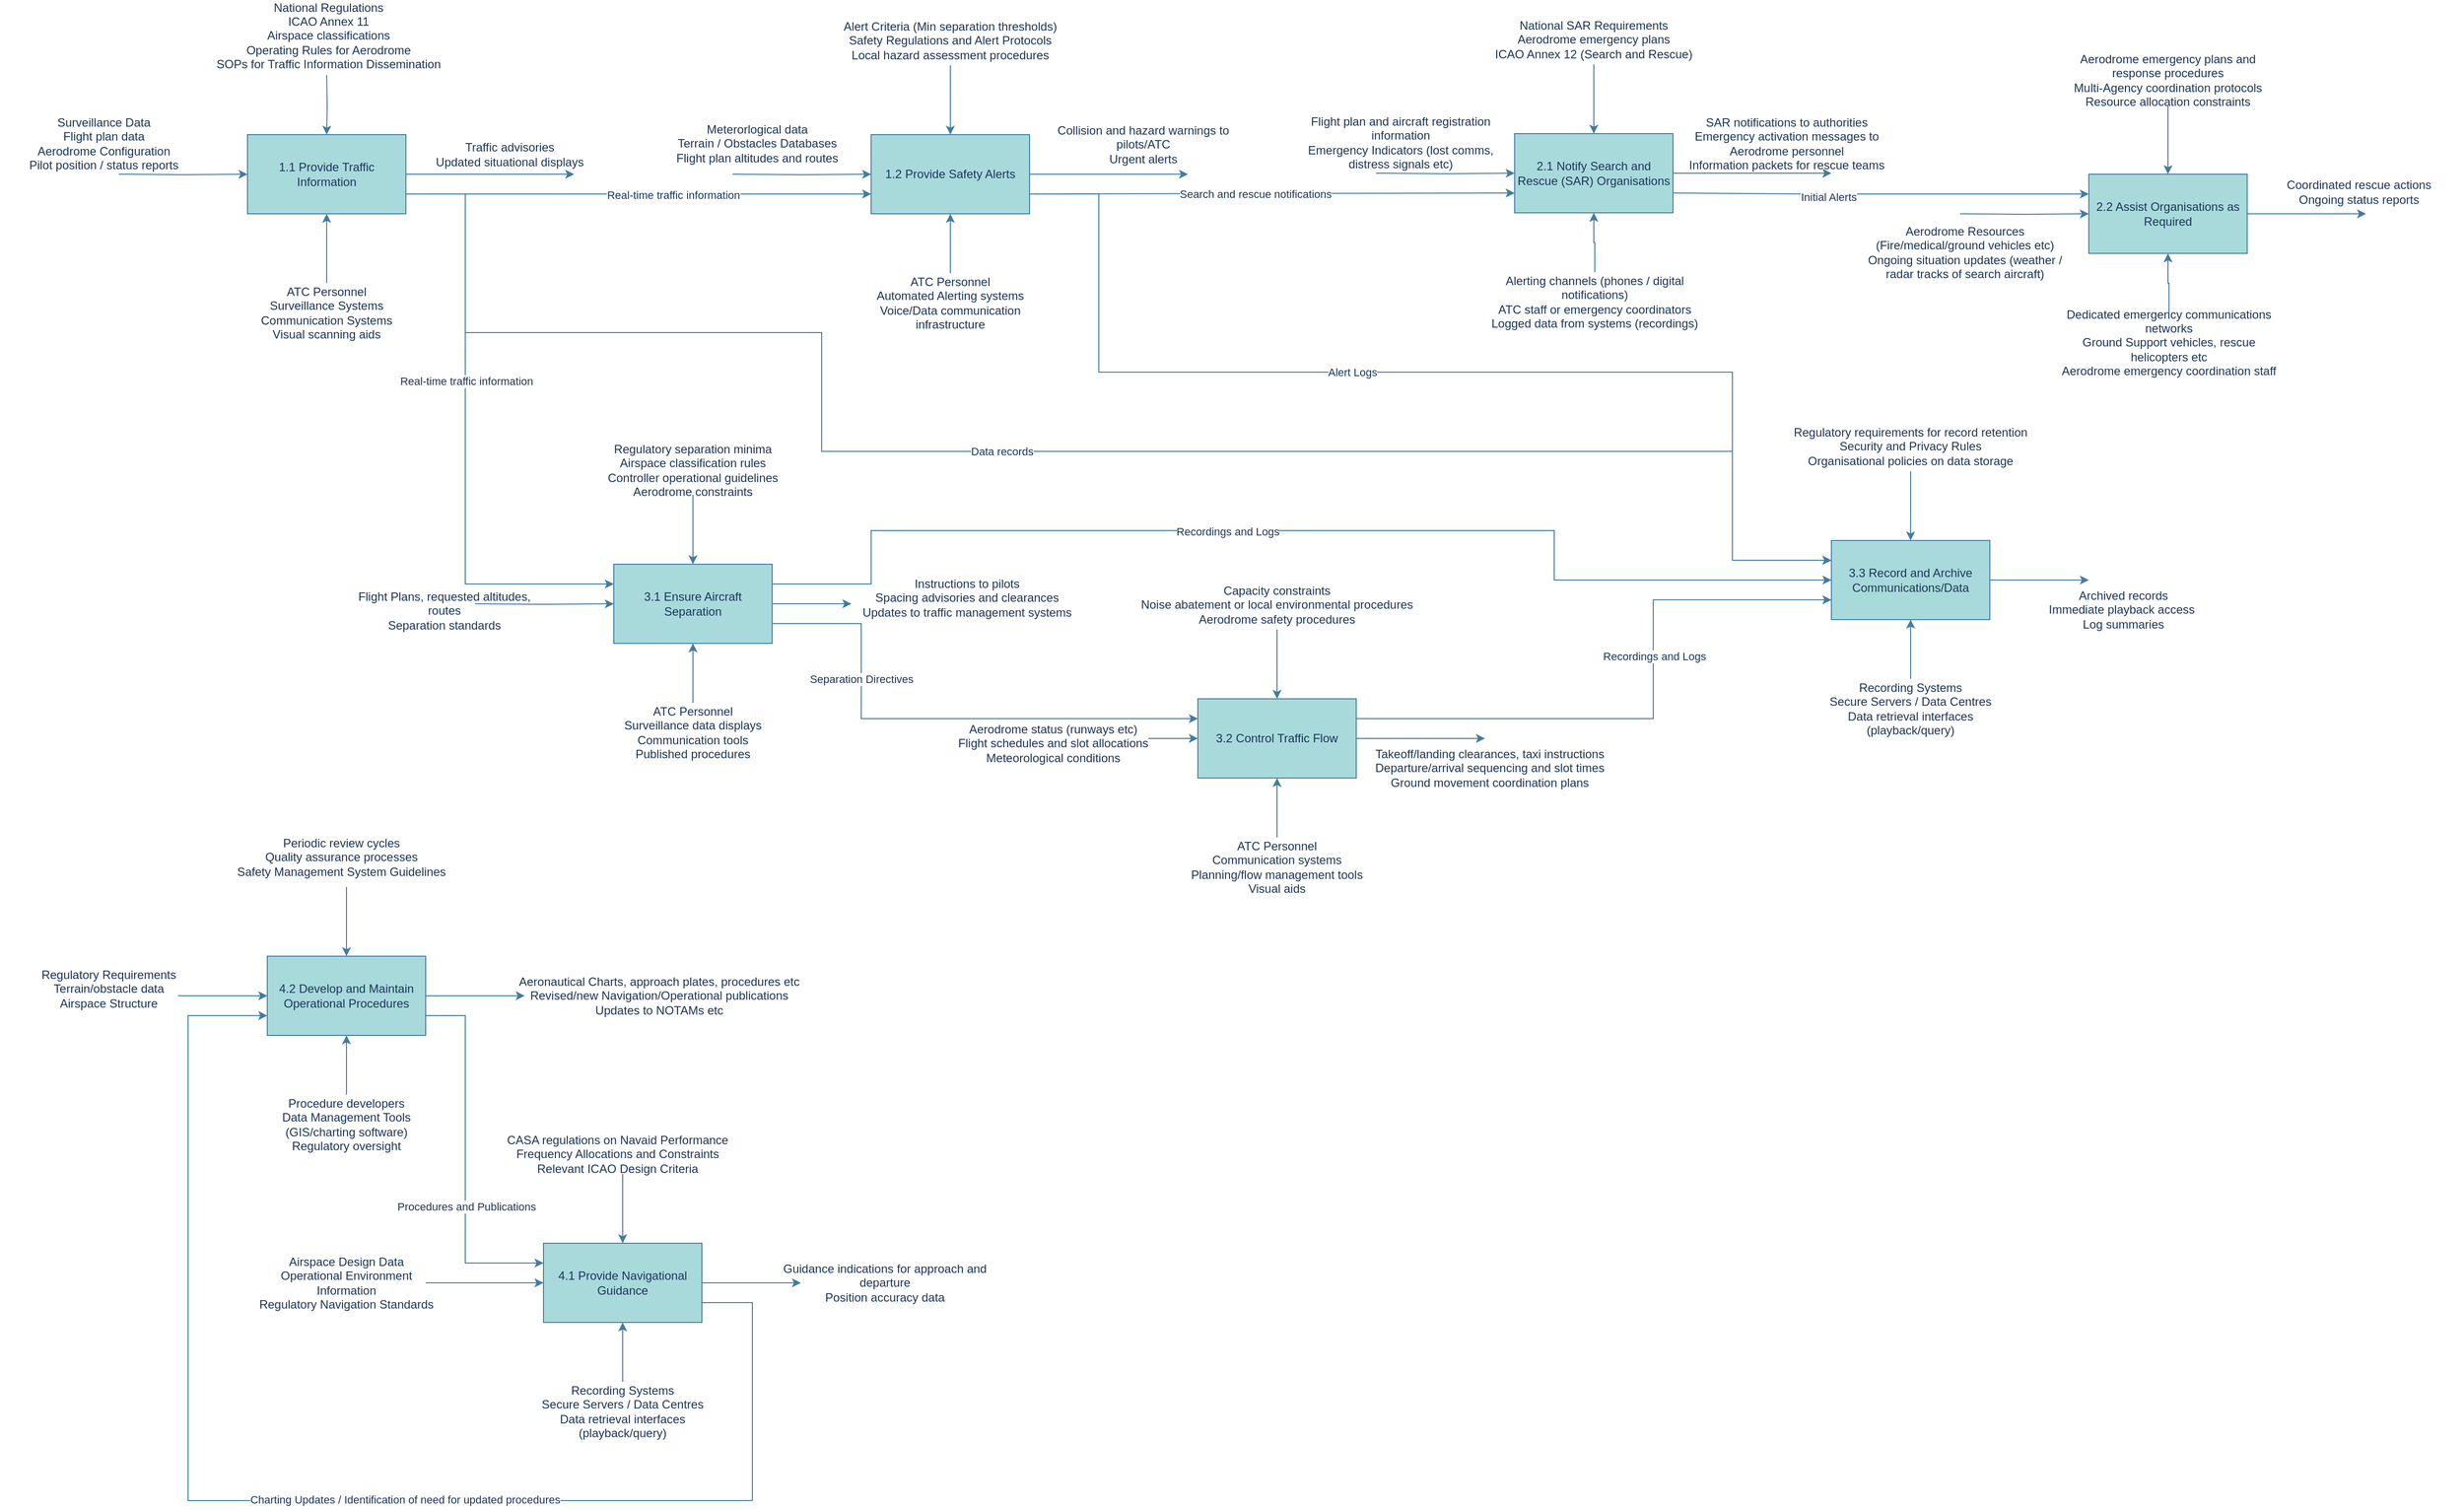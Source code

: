 <mxfile version="26.0.10">
  <diagram name="Page-1" id="mhuVICRI-4RMuyPOTQWO">
    <mxGraphModel dx="1783" dy="976" grid="1" gridSize="10" guides="1" tooltips="1" connect="1" arrows="1" fold="1" page="1" pageScale="1" pageWidth="3300" pageHeight="2339" math="0" shadow="0">
      <root>
        <mxCell id="0" />
        <mxCell id="1" parent="0" />
        <mxCell id="YCx-nxro3G4o6VL55sHo-1" value="" style="group;labelBackgroundColor=none;fontColor=#1D3557;" vertex="1" connectable="0" parent="1">
          <mxGeometry x="40.0" y="220" width="590" height="290" as="geometry" />
        </mxCell>
        <mxCell id="YCx-nxro3G4o6VL55sHo-2" value="" style="group;labelBackgroundColor=none;fontColor=#1D3557;" vertex="1" connectable="0" parent="YCx-nxro3G4o6VL55sHo-1">
          <mxGeometry x="110" width="480" height="290" as="geometry" />
        </mxCell>
        <mxCell id="YCx-nxro3G4o6VL55sHo-3" value="1.1 Provide Traffic Information" style="rounded=0;whiteSpace=wrap;html=1;labelBackgroundColor=none;fillColor=#A8DADC;strokeColor=#457B9D;fontColor=#1D3557;" vertex="1" parent="YCx-nxro3G4o6VL55sHo-2">
          <mxGeometry x="100" y="80" width="160" height="80" as="geometry" />
        </mxCell>
        <mxCell id="YCx-nxro3G4o6VL55sHo-4" value="" style="edgeStyle=orthogonalEdgeStyle;rounded=0;orthogonalLoop=1;jettySize=auto;html=1;strokeColor=#457B9D;fontColor=default;fillColor=#A8DADC;labelBackgroundColor=none;" edge="1" parent="YCx-nxro3G4o6VL55sHo-2" source="YCx-nxro3G4o6VL55sHo-5" target="YCx-nxro3G4o6VL55sHo-3">
          <mxGeometry relative="1" as="geometry" />
        </mxCell>
        <mxCell id="YCx-nxro3G4o6VL55sHo-5" value="ATC Personnel&lt;br&gt;Surveillance Systems&lt;br&gt;Communication Systems&lt;br&gt;Visual scanning aids" style="text;html=1;align=center;verticalAlign=middle;whiteSpace=wrap;rounded=0;labelBackgroundColor=none;fontColor=#1D3557;" vertex="1" parent="YCx-nxro3G4o6VL55sHo-2">
          <mxGeometry x="80" y="230" width="200" height="60" as="geometry" />
        </mxCell>
        <mxCell id="YCx-nxro3G4o6VL55sHo-7" value="" style="edgeStyle=orthogonalEdgeStyle;rounded=0;orthogonalLoop=1;jettySize=auto;html=1;strokeColor=#457B9D;align=center;verticalAlign=middle;fontFamily=Helvetica;fontSize=11;fontColor=default;labelBackgroundColor=none;endArrow=classic;fillColor=#A8DADC;" edge="1" parent="YCx-nxro3G4o6VL55sHo-2" target="YCx-nxro3G4o6VL55sHo-3">
          <mxGeometry relative="1" as="geometry">
            <mxPoint x="180" y="20" as="sourcePoint" />
          </mxGeometry>
        </mxCell>
        <mxCell id="YCx-nxro3G4o6VL55sHo-12" value="" style="edgeLabel;html=1;align=center;verticalAlign=middle;resizable=0;points=[];strokeColor=#457B9D;fontColor=#1D3557;fillColor=#A8DADC;" vertex="1" connectable="0" parent="YCx-nxro3G4o6VL55sHo-7">
          <mxGeometry x="-0.472" y="-2" relative="1" as="geometry">
            <mxPoint as="offset" />
          </mxGeometry>
        </mxCell>
        <mxCell id="YCx-nxro3G4o6VL55sHo-8" value="Traffic advisories&lt;br&gt;Updated situational displays" style="text;html=1;align=center;verticalAlign=middle;whiteSpace=wrap;rounded=0;labelBackgroundColor=none;fontColor=#1D3557;" vertex="1" parent="YCx-nxro3G4o6VL55sHo-2">
          <mxGeometry x="260" y="80" width="210" height="40" as="geometry" />
        </mxCell>
        <mxCell id="YCx-nxro3G4o6VL55sHo-9" value="" style="endArrow=classic;html=1;rounded=0;exitX=1;exitY=0.5;exitDx=0;exitDy=0;strokeColor=#457B9D;align=center;verticalAlign=middle;fontFamily=Helvetica;fontSize=11;fontColor=default;labelBackgroundColor=none;edgeStyle=orthogonalEdgeStyle;fillColor=#A8DADC;" edge="1" parent="YCx-nxro3G4o6VL55sHo-1" source="YCx-nxro3G4o6VL55sHo-3">
          <mxGeometry width="50" height="50" relative="1" as="geometry">
            <mxPoint x="310" y="280" as="sourcePoint" />
            <mxPoint x="540" y="120" as="targetPoint" />
          </mxGeometry>
        </mxCell>
        <mxCell id="YCx-nxro3G4o6VL55sHo-10" value="" style="edgeStyle=orthogonalEdgeStyle;rounded=0;orthogonalLoop=1;jettySize=auto;html=1;strokeColor=#457B9D;fontColor=default;fillColor=#A8DADC;labelBackgroundColor=none;" edge="1" parent="YCx-nxro3G4o6VL55sHo-1" target="YCx-nxro3G4o6VL55sHo-3">
          <mxGeometry relative="1" as="geometry">
            <mxPoint x="80" y="120" as="sourcePoint" />
          </mxGeometry>
        </mxCell>
        <mxCell id="YCx-nxro3G4o6VL55sHo-11" value="Surveillance Data&lt;br&gt;Flight plan data&lt;div&gt;Aerodrome Configuration&lt;br&gt;Pilot position / status reports&lt;/div&gt;" style="text;html=1;align=center;verticalAlign=middle;whiteSpace=wrap;rounded=0;labelBackgroundColor=none;fontColor=#1D3557;" vertex="1" parent="YCx-nxro3G4o6VL55sHo-1">
          <mxGeometry x="-40" y="50" width="210" height="77" as="geometry" />
        </mxCell>
        <mxCell id="YCx-nxro3G4o6VL55sHo-13" value="National Regulations&lt;br&gt;ICAO Annex 11&lt;br&gt;Airspace classifications&lt;br&gt;Operating Rules for Aerodrome&lt;br&gt;SOPs for Traffic Information Dissemination" style="text;html=1;align=center;verticalAlign=middle;whiteSpace=wrap;rounded=0;labelBackgroundColor=none;fontColor=#1D3557;" vertex="1" parent="1">
          <mxGeometry x="217" y="180" width="230" height="40" as="geometry" />
        </mxCell>
        <mxCell id="YCx-nxro3G4o6VL55sHo-14" value="" style="group;labelBackgroundColor=none;fontColor=#1D3557;" vertex="1" connectable="0" parent="1">
          <mxGeometry x="660.0" y="220" width="590" height="290" as="geometry" />
        </mxCell>
        <mxCell id="YCx-nxro3G4o6VL55sHo-15" value="" style="group;labelBackgroundColor=none;fontColor=#1D3557;" vertex="1" connectable="0" parent="YCx-nxro3G4o6VL55sHo-14">
          <mxGeometry x="110" width="480" height="290" as="geometry" />
        </mxCell>
        <mxCell id="YCx-nxro3G4o6VL55sHo-16" value="1.2 Provide Safety Alerts" style="rounded=0;whiteSpace=wrap;html=1;labelBackgroundColor=none;fillColor=#A8DADC;strokeColor=#457B9D;fontColor=#1D3557;" vertex="1" parent="YCx-nxro3G4o6VL55sHo-15">
          <mxGeometry x="110" y="80" width="160" height="80" as="geometry" />
        </mxCell>
        <mxCell id="YCx-nxro3G4o6VL55sHo-17" value="" style="edgeStyle=orthogonalEdgeStyle;rounded=0;orthogonalLoop=1;jettySize=auto;html=1;strokeColor=#457B9D;fontColor=default;fillColor=#A8DADC;labelBackgroundColor=none;" edge="1" parent="YCx-nxro3G4o6VL55sHo-15" source="YCx-nxro3G4o6VL55sHo-18" target="YCx-nxro3G4o6VL55sHo-16">
          <mxGeometry relative="1" as="geometry" />
        </mxCell>
        <mxCell id="YCx-nxro3G4o6VL55sHo-18" value="ATC Personnel&lt;br&gt;Automated Alerting systems&lt;br&gt;Voice/Data communication infrastructure" style="text;html=1;align=center;verticalAlign=middle;whiteSpace=wrap;rounded=0;labelBackgroundColor=none;fontColor=#1D3557;" vertex="1" parent="YCx-nxro3G4o6VL55sHo-15">
          <mxGeometry x="90" y="220" width="200" height="60" as="geometry" />
        </mxCell>
        <mxCell id="YCx-nxro3G4o6VL55sHo-21" value="Collision and hazard warnings to pilots/ATC&lt;br&gt;Urgent alerts" style="text;html=1;align=center;verticalAlign=middle;whiteSpace=wrap;rounded=0;labelBackgroundColor=none;fontColor=#1D3557;" vertex="1" parent="YCx-nxro3G4o6VL55sHo-15">
          <mxGeometry x="280" y="70" width="210" height="40" as="geometry" />
        </mxCell>
        <mxCell id="YCx-nxro3G4o6VL55sHo-24" value="Meterorlogical data&lt;br&gt;Terrain / Obstacles Databases&lt;br&gt;Flight plan altitudes and routes" style="text;html=1;align=center;verticalAlign=middle;whiteSpace=wrap;rounded=0;labelBackgroundColor=none;fontColor=#1D3557;" vertex="1" parent="YCx-nxro3G4o6VL55sHo-15">
          <mxGeometry x="-110" y="50" width="210" height="77" as="geometry" />
        </mxCell>
        <mxCell id="YCx-nxro3G4o6VL55sHo-22" value="" style="endArrow=classic;html=1;rounded=0;exitX=1;exitY=0.5;exitDx=0;exitDy=0;strokeColor=#457B9D;align=center;verticalAlign=middle;fontFamily=Helvetica;fontSize=11;fontColor=default;labelBackgroundColor=none;edgeStyle=orthogonalEdgeStyle;fillColor=#A8DADC;" edge="1" parent="YCx-nxro3G4o6VL55sHo-14" source="YCx-nxro3G4o6VL55sHo-16">
          <mxGeometry width="50" height="50" relative="1" as="geometry">
            <mxPoint x="310" y="280" as="sourcePoint" />
            <mxPoint x="540" y="120" as="targetPoint" />
          </mxGeometry>
        </mxCell>
        <mxCell id="YCx-nxro3G4o6VL55sHo-23" value="" style="edgeStyle=orthogonalEdgeStyle;rounded=0;orthogonalLoop=1;jettySize=auto;html=1;strokeColor=#457B9D;fontColor=default;fillColor=#A8DADC;labelBackgroundColor=none;" edge="1" parent="YCx-nxro3G4o6VL55sHo-14" target="YCx-nxro3G4o6VL55sHo-16">
          <mxGeometry relative="1" as="geometry">
            <mxPoint x="80" y="120" as="sourcePoint" />
          </mxGeometry>
        </mxCell>
        <mxCell id="YCx-nxro3G4o6VL55sHo-25" value="" style="endArrow=classic;html=1;rounded=0;strokeColor=#457B9D;fontColor=#1D3557;fillColor=#A8DADC;entryX=0;entryY=0.75;entryDx=0;entryDy=0;exitX=1;exitY=0.75;exitDx=0;exitDy=0;" edge="1" parent="1" source="YCx-nxro3G4o6VL55sHo-3" target="YCx-nxro3G4o6VL55sHo-16">
          <mxGeometry width="50" height="50" relative="1" as="geometry">
            <mxPoint x="530" y="450" as="sourcePoint" />
            <mxPoint x="580" y="400" as="targetPoint" />
          </mxGeometry>
        </mxCell>
        <mxCell id="YCx-nxro3G4o6VL55sHo-26" value="Real-time traffic information" style="edgeLabel;html=1;align=center;verticalAlign=middle;resizable=0;points=[];strokeColor=#457B9D;fontColor=#1D3557;fillColor=#A8DADC;" vertex="1" connectable="0" parent="YCx-nxro3G4o6VL55sHo-25">
          <mxGeometry x="0.149" y="-1" relative="1" as="geometry">
            <mxPoint as="offset" />
          </mxGeometry>
        </mxCell>
        <mxCell id="YCx-nxro3G4o6VL55sHo-28" value="Alert Criteria (Min separation thresholds)&lt;br&gt;Safety Regulations and Alert Protocols&lt;br&gt;Local hazard assessment procedures" style="text;html=1;align=center;verticalAlign=middle;whiteSpace=wrap;rounded=0;labelBackgroundColor=none;fontColor=#1D3557;" vertex="1" parent="1">
          <mxGeometry x="845" y="180" width="230" height="50" as="geometry" />
        </mxCell>
        <mxCell id="YCx-nxro3G4o6VL55sHo-19" value="" style="edgeStyle=orthogonalEdgeStyle;rounded=0;orthogonalLoop=1;jettySize=auto;html=1;strokeColor=#457B9D;align=center;verticalAlign=middle;fontFamily=Helvetica;fontSize=11;fontColor=default;labelBackgroundColor=none;endArrow=classic;fillColor=#A8DADC;" edge="1" parent="1" target="YCx-nxro3G4o6VL55sHo-16" source="YCx-nxro3G4o6VL55sHo-28">
          <mxGeometry relative="1" as="geometry">
            <mxPoint x="950.0" y="240" as="sourcePoint" />
          </mxGeometry>
        </mxCell>
        <mxCell id="YCx-nxro3G4o6VL55sHo-20" value="" style="edgeLabel;html=1;align=center;verticalAlign=middle;resizable=0;points=[];strokeColor=#457B9D;fontColor=#1D3557;fillColor=#A8DADC;" vertex="1" connectable="0" parent="YCx-nxro3G4o6VL55sHo-19">
          <mxGeometry x="-0.472" y="-2" relative="1" as="geometry">
            <mxPoint as="offset" />
          </mxGeometry>
        </mxCell>
        <mxCell id="YCx-nxro3G4o6VL55sHo-30" value="" style="group;labelBackgroundColor=none;fontColor=#1D3557;" vertex="1" connectable="0" parent="1">
          <mxGeometry x="1310.0" y="219" width="590" height="290" as="geometry" />
        </mxCell>
        <mxCell id="YCx-nxro3G4o6VL55sHo-31" value="" style="group;labelBackgroundColor=none;fontColor=#1D3557;" vertex="1" connectable="0" parent="YCx-nxro3G4o6VL55sHo-30">
          <mxGeometry x="110" width="480" height="290" as="geometry" />
        </mxCell>
        <mxCell id="YCx-nxro3G4o6VL55sHo-32" value="2.1 Notify Search and Rescue (SAR) Organisations" style="rounded=0;whiteSpace=wrap;html=1;labelBackgroundColor=none;fillColor=#A8DADC;strokeColor=#457B9D;fontColor=#1D3557;" vertex="1" parent="YCx-nxro3G4o6VL55sHo-31">
          <mxGeometry x="110" y="80" width="160" height="80" as="geometry" />
        </mxCell>
        <mxCell id="YCx-nxro3G4o6VL55sHo-33" value="" style="edgeStyle=orthogonalEdgeStyle;rounded=0;orthogonalLoop=1;jettySize=auto;html=1;strokeColor=#457B9D;fontColor=default;fillColor=#A8DADC;labelBackgroundColor=none;" edge="1" parent="YCx-nxro3G4o6VL55sHo-31" source="YCx-nxro3G4o6VL55sHo-34" target="YCx-nxro3G4o6VL55sHo-32">
          <mxGeometry relative="1" as="geometry" />
        </mxCell>
        <mxCell id="YCx-nxro3G4o6VL55sHo-34" value="Alerting channels (phones / digital notifications)&lt;br&gt;ATC staff or emergency coordinators&lt;br&gt;Logged data from systems (recordings)" style="text;html=1;align=center;verticalAlign=middle;whiteSpace=wrap;rounded=0;labelBackgroundColor=none;fontColor=#1D3557;" vertex="1" parent="YCx-nxro3G4o6VL55sHo-31">
          <mxGeometry x="81" y="220" width="220" height="60" as="geometry" />
        </mxCell>
        <mxCell id="YCx-nxro3G4o6VL55sHo-35" value="SAR notifications to authorities&lt;br&gt;Emergency activation messages to Aerodrome personnel&lt;br&gt;Information packets for rescue teams" style="text;html=1;align=center;verticalAlign=middle;whiteSpace=wrap;rounded=0;labelBackgroundColor=none;fontColor=#1D3557;" vertex="1" parent="YCx-nxro3G4o6VL55sHo-31">
          <mxGeometry x="280" y="70" width="210" height="40" as="geometry" />
        </mxCell>
        <mxCell id="YCx-nxro3G4o6VL55sHo-36" value="Flight plan and aircraft registration information&lt;br&gt;Emergency Indicators (lost comms, distress signals etc)" style="text;html=1;align=center;verticalAlign=middle;whiteSpace=wrap;rounded=0;labelBackgroundColor=none;fontColor=#1D3557;" vertex="1" parent="YCx-nxro3G4o6VL55sHo-31">
          <mxGeometry x="-110" y="50" width="210" height="77" as="geometry" />
        </mxCell>
        <mxCell id="YCx-nxro3G4o6VL55sHo-39" value="National SAR Requirements&lt;br&gt;Aerodrome emergency plans&lt;br&gt;ICAO Annex 12 (Search and Rescue)" style="text;html=1;align=center;verticalAlign=middle;whiteSpace=wrap;rounded=0;labelBackgroundColor=none;fontColor=#1D3557;" vertex="1" parent="YCx-nxro3G4o6VL55sHo-31">
          <mxGeometry x="75.0" y="-40" width="230" height="50" as="geometry" />
        </mxCell>
        <mxCell id="YCx-nxro3G4o6VL55sHo-40" value="" style="edgeStyle=orthogonalEdgeStyle;rounded=0;orthogonalLoop=1;jettySize=auto;html=1;strokeColor=#457B9D;align=center;verticalAlign=middle;fontFamily=Helvetica;fontSize=11;fontColor=default;labelBackgroundColor=none;endArrow=classic;fillColor=#A8DADC;" edge="1" parent="YCx-nxro3G4o6VL55sHo-31" source="YCx-nxro3G4o6VL55sHo-39">
          <mxGeometry relative="1" as="geometry">
            <mxPoint x="180" y="20" as="sourcePoint" />
            <mxPoint x="190.0" y="80" as="targetPoint" />
          </mxGeometry>
        </mxCell>
        <mxCell id="YCx-nxro3G4o6VL55sHo-41" value="" style="edgeLabel;html=1;align=center;verticalAlign=middle;resizable=0;points=[];strokeColor=#457B9D;fontColor=#1D3557;fillColor=#A8DADC;" vertex="1" connectable="0" parent="YCx-nxro3G4o6VL55sHo-40">
          <mxGeometry x="-0.472" y="-2" relative="1" as="geometry">
            <mxPoint as="offset" />
          </mxGeometry>
        </mxCell>
        <mxCell id="YCx-nxro3G4o6VL55sHo-37" value="" style="endArrow=classic;html=1;rounded=0;exitX=1;exitY=0.5;exitDx=0;exitDy=0;strokeColor=#457B9D;align=center;verticalAlign=middle;fontFamily=Helvetica;fontSize=11;fontColor=default;labelBackgroundColor=none;edgeStyle=orthogonalEdgeStyle;fillColor=#A8DADC;" edge="1" parent="YCx-nxro3G4o6VL55sHo-30" source="YCx-nxro3G4o6VL55sHo-32">
          <mxGeometry width="50" height="50" relative="1" as="geometry">
            <mxPoint x="310" y="280" as="sourcePoint" />
            <mxPoint x="540" y="120" as="targetPoint" />
          </mxGeometry>
        </mxCell>
        <mxCell id="YCx-nxro3G4o6VL55sHo-38" value="" style="edgeStyle=orthogonalEdgeStyle;rounded=0;orthogonalLoop=1;jettySize=auto;html=1;strokeColor=#457B9D;fontColor=default;fillColor=#A8DADC;labelBackgroundColor=none;" edge="1" parent="YCx-nxro3G4o6VL55sHo-30" target="YCx-nxro3G4o6VL55sHo-32">
          <mxGeometry relative="1" as="geometry">
            <mxPoint x="80" y="120" as="sourcePoint" />
          </mxGeometry>
        </mxCell>
        <mxCell id="YCx-nxro3G4o6VL55sHo-42" value="" style="endArrow=classic;html=1;rounded=0;strokeColor=#457B9D;fontColor=#1D3557;fillColor=#A8DADC;entryX=0;entryY=0.75;entryDx=0;entryDy=0;exitX=1;exitY=0.75;exitDx=0;exitDy=0;" edge="1" parent="1" source="YCx-nxro3G4o6VL55sHo-16" target="YCx-nxro3G4o6VL55sHo-32">
          <mxGeometry width="50" height="50" relative="1" as="geometry">
            <mxPoint x="1240" y="540" as="sourcePoint" />
            <mxPoint x="1290" y="490" as="targetPoint" />
          </mxGeometry>
        </mxCell>
        <mxCell id="YCx-nxro3G4o6VL55sHo-43" value="Search and rescue notifications" style="edgeLabel;html=1;align=center;verticalAlign=middle;resizable=0;points=[];strokeColor=#457B9D;fontColor=#1D3557;fillColor=#A8DADC;" vertex="1" connectable="0" parent="YCx-nxro3G4o6VL55sHo-42">
          <mxGeometry x="-0.072" relative="1" as="geometry">
            <mxPoint as="offset" />
          </mxGeometry>
        </mxCell>
        <mxCell id="YCx-nxro3G4o6VL55sHo-44" value="" style="group;labelBackgroundColor=none;fontColor=#1D3557;" vertex="1" connectable="0" parent="1">
          <mxGeometry x="1820.0" y="410" width="590" height="290" as="geometry" />
        </mxCell>
        <mxCell id="YCx-nxro3G4o6VL55sHo-54" value="" style="endArrow=classic;html=1;rounded=0;exitX=1;exitY=0.5;exitDx=0;exitDy=0;strokeColor=#457B9D;align=center;verticalAlign=middle;fontFamily=Helvetica;fontSize=11;fontColor=default;labelBackgroundColor=none;edgeStyle=orthogonalEdgeStyle;fillColor=#A8DADC;" edge="1" parent="YCx-nxro3G4o6VL55sHo-44" source="YCx-nxro3G4o6VL55sHo-46">
          <mxGeometry width="50" height="50" relative="1" as="geometry">
            <mxPoint x="370" y="110" as="sourcePoint" />
            <mxPoint x="570.0" y="-30" as="targetPoint" />
          </mxGeometry>
        </mxCell>
        <mxCell id="YCx-nxro3G4o6VL55sHo-55" value="" style="edgeStyle=orthogonalEdgeStyle;rounded=0;orthogonalLoop=1;jettySize=auto;html=1;strokeColor=#457B9D;fontColor=default;fillColor=#A8DADC;labelBackgroundColor=none;" edge="1" parent="YCx-nxro3G4o6VL55sHo-44" target="YCx-nxro3G4o6VL55sHo-46">
          <mxGeometry relative="1" as="geometry">
            <mxPoint x="160.0" y="-30" as="sourcePoint" />
          </mxGeometry>
        </mxCell>
        <mxCell id="YCx-nxro3G4o6VL55sHo-50" value="Aerodrome Resources (Fire/medical/ground vehicles etc)&lt;br&gt;Ongoing situation updates (weather / radar tracks of search aircraft)" style="text;html=1;align=center;verticalAlign=middle;whiteSpace=wrap;rounded=0;labelBackgroundColor=none;fontColor=#1D3557;" vertex="1" parent="YCx-nxro3G4o6VL55sHo-44">
          <mxGeometry x="60" y="-30" width="210" height="77" as="geometry" />
        </mxCell>
        <mxCell id="YCx-nxro3G4o6VL55sHo-56" value="" style="endArrow=classic;html=1;rounded=0;strokeColor=#457B9D;fontColor=#1D3557;fillColor=#A8DADC;entryX=0;entryY=0.25;entryDx=0;entryDy=0;exitX=1;exitY=0.75;exitDx=0;exitDy=0;" edge="1" parent="1" source="YCx-nxro3G4o6VL55sHo-32" target="YCx-nxro3G4o6VL55sHo-46">
          <mxGeometry width="50" height="50" relative="1" as="geometry">
            <mxPoint x="1660" y="650" as="sourcePoint" />
            <mxPoint x="1710" y="600" as="targetPoint" />
            <Array as="points">
              <mxPoint x="1830" y="360" />
              <mxPoint x="1930" y="360" />
            </Array>
          </mxGeometry>
        </mxCell>
        <mxCell id="YCx-nxro3G4o6VL55sHo-57" value="Initial Alerts" style="edgeLabel;html=1;align=center;verticalAlign=middle;resizable=0;points=[];strokeColor=#457B9D;fontColor=#1D3557;fillColor=#A8DADC;" vertex="1" connectable="0" parent="YCx-nxro3G4o6VL55sHo-56">
          <mxGeometry x="-0.253" y="-3" relative="1" as="geometry">
            <mxPoint as="offset" />
          </mxGeometry>
        </mxCell>
        <mxCell id="YCx-nxro3G4o6VL55sHo-58" value="" style="group;labelBackgroundColor=none;fontColor=#1D3557;" vertex="1" connectable="0" parent="1">
          <mxGeometry x="400.0" y="654" width="690" height="290" as="geometry" />
        </mxCell>
        <mxCell id="YCx-nxro3G4o6VL55sHo-59" value="" style="group;labelBackgroundColor=none;fontColor=#1D3557;" vertex="1" connectable="0" parent="YCx-nxro3G4o6VL55sHo-58">
          <mxGeometry x="110" width="580" height="290" as="geometry" />
        </mxCell>
        <mxCell id="YCx-nxro3G4o6VL55sHo-60" value="3.1 Ensure Aircraft Separation" style="rounded=0;whiteSpace=wrap;html=1;labelBackgroundColor=none;fillColor=#A8DADC;strokeColor=#457B9D;fontColor=#1D3557;" vertex="1" parent="YCx-nxro3G4o6VL55sHo-59">
          <mxGeometry x="110" y="80" width="160" height="80" as="geometry" />
        </mxCell>
        <mxCell id="YCx-nxro3G4o6VL55sHo-61" value="" style="edgeStyle=orthogonalEdgeStyle;rounded=0;orthogonalLoop=1;jettySize=auto;html=1;strokeColor=#457B9D;fontColor=default;fillColor=#A8DADC;labelBackgroundColor=none;" edge="1" parent="YCx-nxro3G4o6VL55sHo-59" source="YCx-nxro3G4o6VL55sHo-62" target="YCx-nxro3G4o6VL55sHo-60">
          <mxGeometry relative="1" as="geometry" />
        </mxCell>
        <mxCell id="YCx-nxro3G4o6VL55sHo-62" value="ATC Personnel&lt;br&gt;Surveillance data displays&lt;br&gt;Communication tools&lt;br&gt;Published procedures" style="text;html=1;align=center;verticalAlign=middle;whiteSpace=wrap;rounded=0;labelBackgroundColor=none;fontColor=#1D3557;" vertex="1" parent="YCx-nxro3G4o6VL55sHo-59">
          <mxGeometry x="90" y="220" width="200" height="60" as="geometry" />
        </mxCell>
        <mxCell id="YCx-nxro3G4o6VL55sHo-69" value="Regulatory separation minima&lt;br&gt;Airspace classification rules&lt;br&gt;Controller operational guidelines&lt;br&gt;Aerodrome constraints" style="text;html=1;align=center;verticalAlign=middle;whiteSpace=wrap;rounded=0;labelBackgroundColor=none;fontColor=#1D3557;" vertex="1" parent="YCx-nxro3G4o6VL55sHo-59">
          <mxGeometry x="75.0" y="-40" width="230" height="50" as="geometry" />
        </mxCell>
        <mxCell id="YCx-nxro3G4o6VL55sHo-70" value="" style="edgeStyle=orthogonalEdgeStyle;rounded=0;orthogonalLoop=1;jettySize=auto;html=1;strokeColor=#457B9D;align=center;verticalAlign=middle;fontFamily=Helvetica;fontSize=11;fontColor=default;labelBackgroundColor=none;endArrow=classic;fillColor=#A8DADC;" edge="1" parent="YCx-nxro3G4o6VL55sHo-59" source="YCx-nxro3G4o6VL55sHo-69">
          <mxGeometry relative="1" as="geometry">
            <mxPoint x="180" y="20" as="sourcePoint" />
            <mxPoint x="190.0" y="80" as="targetPoint" />
          </mxGeometry>
        </mxCell>
        <mxCell id="YCx-nxro3G4o6VL55sHo-71" value="" style="edgeLabel;html=1;align=center;verticalAlign=middle;resizable=0;points=[];strokeColor=#457B9D;fontColor=#1D3557;fillColor=#A8DADC;" vertex="1" connectable="0" parent="YCx-nxro3G4o6VL55sHo-70">
          <mxGeometry x="-0.472" y="-2" relative="1" as="geometry">
            <mxPoint as="offset" />
          </mxGeometry>
        </mxCell>
        <mxCell id="YCx-nxro3G4o6VL55sHo-63" value="Instructions to pilots&lt;br&gt;Spacing advisories and clearances&lt;br&gt;Updates to traffic management systems" style="text;html=1;align=center;verticalAlign=middle;whiteSpace=wrap;rounded=0;labelBackgroundColor=none;fontColor=#1D3557;" vertex="1" parent="YCx-nxro3G4o6VL55sHo-59">
          <mxGeometry x="357" y="94" width="220" height="40" as="geometry" />
        </mxCell>
        <mxCell id="YCx-nxro3G4o6VL55sHo-65" value="" style="endArrow=classic;html=1;rounded=0;exitX=1;exitY=0.5;exitDx=0;exitDy=0;strokeColor=#457B9D;align=center;verticalAlign=middle;fontFamily=Helvetica;fontSize=11;fontColor=default;labelBackgroundColor=none;edgeStyle=orthogonalEdgeStyle;fillColor=#A8DADC;" edge="1" parent="YCx-nxro3G4o6VL55sHo-58" source="YCx-nxro3G4o6VL55sHo-60">
          <mxGeometry width="50" height="50" relative="1" as="geometry">
            <mxPoint x="310" y="280" as="sourcePoint" />
            <mxPoint x="460.0" y="120" as="targetPoint" />
          </mxGeometry>
        </mxCell>
        <mxCell id="YCx-nxro3G4o6VL55sHo-66" value="" style="edgeStyle=orthogonalEdgeStyle;rounded=0;orthogonalLoop=1;jettySize=auto;html=1;strokeColor=#457B9D;fontColor=default;fillColor=#A8DADC;labelBackgroundColor=none;" edge="1" parent="YCx-nxro3G4o6VL55sHo-58" target="YCx-nxro3G4o6VL55sHo-60">
          <mxGeometry relative="1" as="geometry">
            <mxPoint x="80" y="120" as="sourcePoint" />
          </mxGeometry>
        </mxCell>
        <mxCell id="YCx-nxro3G4o6VL55sHo-64" value="Flight Plans, requested altitudes, routes&lt;br&gt;Separation standards" style="text;html=1;align=center;verticalAlign=middle;whiteSpace=wrap;rounded=0;labelBackgroundColor=none;fontColor=#1D3557;" vertex="1" parent="YCx-nxro3G4o6VL55sHo-58">
          <mxGeometry x="-56" y="88.5" width="210" height="77" as="geometry" />
        </mxCell>
        <mxCell id="YCx-nxro3G4o6VL55sHo-72" value="" style="endArrow=classic;html=1;rounded=0;strokeColor=#457B9D;fontColor=#1D3557;fillColor=#A8DADC;exitX=1;exitY=0.75;exitDx=0;exitDy=0;entryX=0;entryY=0.25;entryDx=0;entryDy=0;" edge="1" parent="1" source="YCx-nxro3G4o6VL55sHo-3" target="YCx-nxro3G4o6VL55sHo-60">
          <mxGeometry width="50" height="50" relative="1" as="geometry">
            <mxPoint x="1130" y="650" as="sourcePoint" />
            <mxPoint x="1180" y="600" as="targetPoint" />
            <Array as="points">
              <mxPoint x="470" y="360" />
              <mxPoint x="470" y="754" />
            </Array>
          </mxGeometry>
        </mxCell>
        <mxCell id="YCx-nxro3G4o6VL55sHo-73" value="Real-time traffic information" style="edgeLabel;html=1;align=center;verticalAlign=middle;resizable=0;points=[];strokeColor=#457B9D;fontColor=#1D3557;fillColor=#A8DADC;" vertex="1" connectable="0" parent="YCx-nxro3G4o6VL55sHo-72">
          <mxGeometry x="-0.177" y="1" relative="1" as="geometry">
            <mxPoint as="offset" />
          </mxGeometry>
        </mxCell>
        <mxCell id="YCx-nxro3G4o6VL55sHo-74" value="" style="group;labelBackgroundColor=none;fontColor=#1D3557;" vertex="1" connectable="0" parent="1">
          <mxGeometry x="1100.0" y="790" width="530" height="290" as="geometry" />
        </mxCell>
        <mxCell id="YCx-nxro3G4o6VL55sHo-75" value="3.2 Control Traffic Flow" style="rounded=0;whiteSpace=wrap;html=1;labelBackgroundColor=none;fillColor=#A8DADC;strokeColor=#457B9D;fontColor=#1D3557;" vertex="1" parent="YCx-nxro3G4o6VL55sHo-74">
          <mxGeometry x="110" y="80" width="160" height="80" as="geometry" />
        </mxCell>
        <mxCell id="YCx-nxro3G4o6VL55sHo-76" value="" style="edgeStyle=orthogonalEdgeStyle;rounded=0;orthogonalLoop=1;jettySize=auto;html=1;strokeColor=#457B9D;fontColor=default;fillColor=#A8DADC;labelBackgroundColor=none;" edge="1" parent="YCx-nxro3G4o6VL55sHo-74" source="YCx-nxro3G4o6VL55sHo-77" target="YCx-nxro3G4o6VL55sHo-75">
          <mxGeometry relative="1" as="geometry" />
        </mxCell>
        <mxCell id="YCx-nxro3G4o6VL55sHo-77" value="ATC Personnel&lt;br&gt;Communication systems&lt;br&gt;Planning/flow management tools&lt;br&gt;Visual aids" style="text;html=1;align=center;verticalAlign=middle;whiteSpace=wrap;rounded=0;labelBackgroundColor=none;fontColor=#1D3557;" vertex="1" parent="YCx-nxro3G4o6VL55sHo-74">
          <mxGeometry x="90" y="220" width="200" height="60" as="geometry" />
        </mxCell>
        <mxCell id="YCx-nxro3G4o6VL55sHo-78" value="Takeoff/landing clearances, taxi instructions&lt;br&gt;Departure/arrival sequencing and slot times&lt;br&gt;Ground movement coordination plans" style="text;html=1;align=center;verticalAlign=middle;whiteSpace=wrap;rounded=0;labelBackgroundColor=none;fontColor=#1D3557;" vertex="1" parent="YCx-nxro3G4o6VL55sHo-74">
          <mxGeometry x="280" y="130" width="250" height="40" as="geometry" />
        </mxCell>
        <mxCell id="YCx-nxro3G4o6VL55sHo-79" value="Capacity constraints&lt;br&gt;Noise abatement or local environmental procedures&lt;br&gt;Aerodrome safety procedures" style="text;html=1;align=center;verticalAlign=middle;whiteSpace=wrap;rounded=0;labelBackgroundColor=none;fontColor=#1D3557;" vertex="1" parent="YCx-nxro3G4o6VL55sHo-74">
          <mxGeometry x="30" y="-40" width="320" height="50" as="geometry" />
        </mxCell>
        <mxCell id="YCx-nxro3G4o6VL55sHo-80" value="" style="edgeStyle=orthogonalEdgeStyle;rounded=0;orthogonalLoop=1;jettySize=auto;html=1;strokeColor=#457B9D;align=center;verticalAlign=middle;fontFamily=Helvetica;fontSize=11;fontColor=default;labelBackgroundColor=none;endArrow=classic;fillColor=#A8DADC;" edge="1" parent="YCx-nxro3G4o6VL55sHo-74" source="YCx-nxro3G4o6VL55sHo-79">
          <mxGeometry relative="1" as="geometry">
            <mxPoint x="180" y="20" as="sourcePoint" />
            <mxPoint x="190.0" y="80" as="targetPoint" />
          </mxGeometry>
        </mxCell>
        <mxCell id="YCx-nxro3G4o6VL55sHo-81" value="" style="edgeLabel;html=1;align=center;verticalAlign=middle;resizable=0;points=[];strokeColor=#457B9D;fontColor=#1D3557;fillColor=#A8DADC;" vertex="1" connectable="0" parent="YCx-nxro3G4o6VL55sHo-80">
          <mxGeometry x="-0.472" y="-2" relative="1" as="geometry">
            <mxPoint as="offset" />
          </mxGeometry>
        </mxCell>
        <mxCell id="YCx-nxro3G4o6VL55sHo-84" value="Aerodrome status (runways etc)&lt;br&gt;Flight schedules and slot allocations&lt;br&gt;Meteorological conditions" style="text;html=1;align=center;verticalAlign=middle;whiteSpace=wrap;rounded=0;labelBackgroundColor=none;fontColor=#1D3557;" vertex="1" parent="YCx-nxro3G4o6VL55sHo-74">
          <mxGeometry x="-141" y="85" width="210" height="80" as="geometry" />
        </mxCell>
        <mxCell id="YCx-nxro3G4o6VL55sHo-87" value="" style="edgeStyle=orthogonalEdgeStyle;rounded=0;orthogonalLoop=1;jettySize=auto;html=1;strokeColor=#457B9D;fontColor=default;fillColor=#A8DADC;labelBackgroundColor=none;entryX=0;entryY=0.5;entryDx=0;entryDy=0;" edge="1" parent="YCx-nxro3G4o6VL55sHo-74" target="YCx-nxro3G4o6VL55sHo-75">
          <mxGeometry relative="1" as="geometry">
            <mxPoint x="60.0" y="120" as="sourcePoint" />
            <mxPoint x="190.0" y="80" as="targetPoint" />
            <Array as="points">
              <mxPoint x="60" y="120" />
              <mxPoint x="60" y="120" />
            </Array>
          </mxGeometry>
        </mxCell>
        <mxCell id="YCx-nxro3G4o6VL55sHo-82" value="" style="endArrow=classic;html=1;rounded=0;exitX=1;exitY=0.5;exitDx=0;exitDy=0;strokeColor=#457B9D;align=center;verticalAlign=middle;fontFamily=Helvetica;fontSize=11;fontColor=default;labelBackgroundColor=none;edgeStyle=orthogonalEdgeStyle;fillColor=#A8DADC;" edge="1" parent="1" source="YCx-nxro3G4o6VL55sHo-75">
          <mxGeometry width="50" height="50" relative="1" as="geometry">
            <mxPoint x="1270.0" y="960" as="sourcePoint" />
            <mxPoint x="1500" y="910" as="targetPoint" />
          </mxGeometry>
        </mxCell>
        <mxCell id="YCx-nxro3G4o6VL55sHo-85" value="" style="endArrow=classic;html=1;rounded=0;strokeColor=#457B9D;fontColor=#1D3557;fillColor=#A8DADC;exitX=1;exitY=0.75;exitDx=0;exitDy=0;entryX=0;entryY=0.25;entryDx=0;entryDy=0;" edge="1" parent="1" source="YCx-nxro3G4o6VL55sHo-60" target="YCx-nxro3G4o6VL55sHo-75">
          <mxGeometry width="50" height="50" relative="1" as="geometry">
            <mxPoint x="1100" y="650" as="sourcePoint" />
            <mxPoint x="1150" y="600" as="targetPoint" />
            <Array as="points">
              <mxPoint x="870" y="794" />
              <mxPoint x="870" y="890" />
            </Array>
          </mxGeometry>
        </mxCell>
        <mxCell id="YCx-nxro3G4o6VL55sHo-86" value="Separation Directives" style="edgeLabel;html=1;align=center;verticalAlign=middle;resizable=0;points=[];strokeColor=#457B9D;fontColor=#1D3557;fillColor=#A8DADC;" vertex="1" connectable="0" parent="YCx-nxro3G4o6VL55sHo-85">
          <mxGeometry x="-0.24" y="-2" relative="1" as="geometry">
            <mxPoint x="-14" y="-42" as="offset" />
          </mxGeometry>
        </mxCell>
        <mxCell id="YCx-nxro3G4o6VL55sHo-88" value="" style="group;labelBackgroundColor=none;fontColor=#1D3557;" vertex="1" connectable="0" parent="1">
          <mxGeometry x="1740.0" y="630" width="530" height="290" as="geometry" />
        </mxCell>
        <mxCell id="YCx-nxro3G4o6VL55sHo-89" value="3.3 Record and Archive Communications/Data" style="rounded=0;whiteSpace=wrap;html=1;labelBackgroundColor=none;fillColor=#A8DADC;strokeColor=#457B9D;fontColor=#1D3557;" vertex="1" parent="YCx-nxro3G4o6VL55sHo-88">
          <mxGeometry x="110" y="80" width="160" height="80" as="geometry" />
        </mxCell>
        <mxCell id="YCx-nxro3G4o6VL55sHo-90" value="" style="edgeStyle=orthogonalEdgeStyle;rounded=0;orthogonalLoop=1;jettySize=auto;html=1;strokeColor=#457B9D;fontColor=default;fillColor=#A8DADC;labelBackgroundColor=none;" edge="1" parent="YCx-nxro3G4o6VL55sHo-88" source="YCx-nxro3G4o6VL55sHo-91" target="YCx-nxro3G4o6VL55sHo-89">
          <mxGeometry relative="1" as="geometry" />
        </mxCell>
        <mxCell id="YCx-nxro3G4o6VL55sHo-91" value="Recording Systems&lt;br&gt;Secure Servers / Data Centres&lt;br&gt;Data retrieval interfaces (playback/query)" style="text;html=1;align=center;verticalAlign=middle;whiteSpace=wrap;rounded=0;labelBackgroundColor=none;fontColor=#1D3557;" vertex="1" parent="YCx-nxro3G4o6VL55sHo-88">
          <mxGeometry x="90" y="220" width="200" height="60" as="geometry" />
        </mxCell>
        <mxCell id="YCx-nxro3G4o6VL55sHo-92" value="Archived records&lt;br&gt;Immediate playback access&amp;nbsp;&lt;br&gt;Log summaries" style="text;html=1;align=center;verticalAlign=middle;whiteSpace=wrap;rounded=0;labelBackgroundColor=none;fontColor=#1D3557;" vertex="1" parent="YCx-nxro3G4o6VL55sHo-88">
          <mxGeometry x="280" y="130" width="250" height="40" as="geometry" />
        </mxCell>
        <mxCell id="YCx-nxro3G4o6VL55sHo-93" value="Regulatory requirements for record retention&lt;br&gt;Security and Privacy Rules&lt;br&gt;Organisational policies on data storage" style="text;html=1;align=center;verticalAlign=middle;whiteSpace=wrap;rounded=0;labelBackgroundColor=none;fontColor=#1D3557;" vertex="1" parent="YCx-nxro3G4o6VL55sHo-88">
          <mxGeometry x="30" y="-40" width="320" height="50" as="geometry" />
        </mxCell>
        <mxCell id="YCx-nxro3G4o6VL55sHo-94" value="" style="edgeStyle=orthogonalEdgeStyle;rounded=0;orthogonalLoop=1;jettySize=auto;html=1;strokeColor=#457B9D;align=center;verticalAlign=middle;fontFamily=Helvetica;fontSize=11;fontColor=default;labelBackgroundColor=none;endArrow=classic;fillColor=#A8DADC;" edge="1" parent="YCx-nxro3G4o6VL55sHo-88" source="YCx-nxro3G4o6VL55sHo-93">
          <mxGeometry relative="1" as="geometry">
            <mxPoint x="180" y="20" as="sourcePoint" />
            <mxPoint x="190.0" y="80" as="targetPoint" />
          </mxGeometry>
        </mxCell>
        <mxCell id="YCx-nxro3G4o6VL55sHo-95" value="" style="edgeLabel;html=1;align=center;verticalAlign=middle;resizable=0;points=[];strokeColor=#457B9D;fontColor=#1D3557;fillColor=#A8DADC;" vertex="1" connectable="0" parent="YCx-nxro3G4o6VL55sHo-94">
          <mxGeometry x="-0.472" y="-2" relative="1" as="geometry">
            <mxPoint as="offset" />
          </mxGeometry>
        </mxCell>
        <mxCell id="YCx-nxro3G4o6VL55sHo-45" value="" style="group;labelBackgroundColor=none;fontColor=#1D3557;" vertex="1" connectable="0" parent="1">
          <mxGeometry x="2000.0" y="260" width="480" height="290" as="geometry" />
        </mxCell>
        <mxCell id="YCx-nxro3G4o6VL55sHo-46" value="2.2 Assist Organisations as Required" style="rounded=0;whiteSpace=wrap;html=1;labelBackgroundColor=none;fillColor=#A8DADC;strokeColor=#457B9D;fontColor=#1D3557;" vertex="1" parent="YCx-nxro3G4o6VL55sHo-45">
          <mxGeometry x="110" y="80" width="160" height="80" as="geometry" />
        </mxCell>
        <mxCell id="YCx-nxro3G4o6VL55sHo-47" value="" style="edgeStyle=orthogonalEdgeStyle;rounded=0;orthogonalLoop=1;jettySize=auto;html=1;strokeColor=#457B9D;fontColor=default;fillColor=#A8DADC;labelBackgroundColor=none;" edge="1" parent="YCx-nxro3G4o6VL55sHo-45" source="YCx-nxro3G4o6VL55sHo-48" target="YCx-nxro3G4o6VL55sHo-46">
          <mxGeometry relative="1" as="geometry" />
        </mxCell>
        <mxCell id="YCx-nxro3G4o6VL55sHo-48" value="Dedicated emergency communications networks&lt;br&gt;Ground Support vehicles, rescue helicopters etc&lt;br&gt;Aerodrome emergency coordination staff" style="text;html=1;align=center;verticalAlign=middle;whiteSpace=wrap;rounded=0;labelBackgroundColor=none;fontColor=#1D3557;" vertex="1" parent="YCx-nxro3G4o6VL55sHo-45">
          <mxGeometry x="81" y="220" width="220" height="60" as="geometry" />
        </mxCell>
        <mxCell id="YCx-nxro3G4o6VL55sHo-49" value="Coordinated rescue actions&lt;br&gt;Ongoing status reports" style="text;html=1;align=center;verticalAlign=middle;whiteSpace=wrap;rounded=0;labelBackgroundColor=none;fontColor=#1D3557;" vertex="1" parent="YCx-nxro3G4o6VL55sHo-45">
          <mxGeometry x="278" y="78" width="210" height="40" as="geometry" />
        </mxCell>
        <mxCell id="YCx-nxro3G4o6VL55sHo-51" value="Aerodrome emergency plans and response procedures&lt;br&gt;Multi-Agency coordination protocols&lt;br&gt;Resource allocation constraints" style="text;html=1;align=center;verticalAlign=middle;whiteSpace=wrap;rounded=0;labelBackgroundColor=none;fontColor=#1D3557;" vertex="1" parent="YCx-nxro3G4o6VL55sHo-45">
          <mxGeometry x="75.0" y="-40" width="230" height="50" as="geometry" />
        </mxCell>
        <mxCell id="YCx-nxro3G4o6VL55sHo-52" value="" style="edgeStyle=orthogonalEdgeStyle;rounded=0;orthogonalLoop=1;jettySize=auto;html=1;strokeColor=#457B9D;align=center;verticalAlign=middle;fontFamily=Helvetica;fontSize=11;fontColor=default;labelBackgroundColor=none;endArrow=classic;fillColor=#A8DADC;" edge="1" parent="YCx-nxro3G4o6VL55sHo-45" source="YCx-nxro3G4o6VL55sHo-51">
          <mxGeometry relative="1" as="geometry">
            <mxPoint x="180" y="20" as="sourcePoint" />
            <mxPoint x="190.0" y="80" as="targetPoint" />
          </mxGeometry>
        </mxCell>
        <mxCell id="YCx-nxro3G4o6VL55sHo-53" value="" style="edgeLabel;html=1;align=center;verticalAlign=middle;resizable=0;points=[];strokeColor=#457B9D;fontColor=#1D3557;fillColor=#A8DADC;" vertex="1" connectable="0" parent="YCx-nxro3G4o6VL55sHo-52">
          <mxGeometry x="-0.472" y="-2" relative="1" as="geometry">
            <mxPoint as="offset" />
          </mxGeometry>
        </mxCell>
        <mxCell id="YCx-nxro3G4o6VL55sHo-100" value="" style="endArrow=classic;html=1;rounded=0;strokeColor=#457B9D;fontColor=#1D3557;fillColor=#A8DADC;entryX=0;entryY=0.75;entryDx=0;entryDy=0;exitX=1;exitY=0.25;exitDx=0;exitDy=0;" edge="1" parent="1" source="YCx-nxro3G4o6VL55sHo-75" target="YCx-nxro3G4o6VL55sHo-89">
          <mxGeometry width="50" height="50" relative="1" as="geometry">
            <mxPoint x="1630" y="810" as="sourcePoint" />
            <mxPoint x="1680" y="760" as="targetPoint" />
            <Array as="points">
              <mxPoint x="1670" y="890" />
              <mxPoint x="1670" y="770" />
            </Array>
          </mxGeometry>
        </mxCell>
        <mxCell id="YCx-nxro3G4o6VL55sHo-101" value="Recordings and Logs" style="edgeLabel;html=1;align=center;verticalAlign=middle;resizable=0;points=[];strokeColor=#457B9D;fontColor=#1D3557;fillColor=#A8DADC;" vertex="1" connectable="0" parent="YCx-nxro3G4o6VL55sHo-100">
          <mxGeometry x="0.21" y="-1" relative="1" as="geometry">
            <mxPoint as="offset" />
          </mxGeometry>
        </mxCell>
        <mxCell id="YCx-nxro3G4o6VL55sHo-102" value="" style="endArrow=classic;html=1;rounded=0;strokeColor=#457B9D;fontColor=#1D3557;fillColor=#A8DADC;exitX=1;exitY=0.25;exitDx=0;exitDy=0;entryX=0;entryY=0.5;entryDx=0;entryDy=0;" edge="1" parent="1" source="YCx-nxro3G4o6VL55sHo-60" target="YCx-nxro3G4o6VL55sHo-89">
          <mxGeometry width="50" height="50" relative="1" as="geometry">
            <mxPoint x="1190" y="810" as="sourcePoint" />
            <mxPoint x="1240" y="760" as="targetPoint" />
            <Array as="points">
              <mxPoint x="880" y="754" />
              <mxPoint x="880" y="700" />
              <mxPoint x="1570" y="700" />
              <mxPoint x="1570" y="750" />
            </Array>
          </mxGeometry>
        </mxCell>
        <mxCell id="YCx-nxro3G4o6VL55sHo-103" value="Recordings and Logs" style="edgeLabel;html=1;align=center;verticalAlign=middle;resizable=0;points=[];strokeColor=#457B9D;fontColor=#1D3557;fillColor=#A8DADC;" vertex="1" connectable="0" parent="YCx-nxro3G4o6VL55sHo-102">
          <mxGeometry x="-0.124" y="-1" relative="1" as="geometry">
            <mxPoint as="offset" />
          </mxGeometry>
        </mxCell>
        <mxCell id="YCx-nxro3G4o6VL55sHo-104" value="" style="endArrow=classic;html=1;rounded=0;strokeColor=#457B9D;fontColor=#1D3557;fillColor=#A8DADC;exitX=1;exitY=0.75;exitDx=0;exitDy=0;" edge="1" parent="1" source="YCx-nxro3G4o6VL55sHo-16">
          <mxGeometry width="50" height="50" relative="1" as="geometry">
            <mxPoint x="1080" y="570" as="sourcePoint" />
            <mxPoint x="1850" y="730" as="targetPoint" />
            <Array as="points">
              <mxPoint x="1110" y="360" />
              <mxPoint x="1110" y="540" />
              <mxPoint x="1510" y="540" />
              <mxPoint x="1750" y="540" />
              <mxPoint x="1750" y="730" />
            </Array>
          </mxGeometry>
        </mxCell>
        <mxCell id="YCx-nxro3G4o6VL55sHo-105" value="Alert Logs" style="edgeLabel;html=1;align=center;verticalAlign=middle;resizable=0;points=[];strokeColor=#457B9D;fontColor=#1D3557;fillColor=#A8DADC;" vertex="1" connectable="0" parent="YCx-nxro3G4o6VL55sHo-104">
          <mxGeometry x="-0.142" y="-2" relative="1" as="geometry">
            <mxPoint y="-2" as="offset" />
          </mxGeometry>
        </mxCell>
        <mxCell id="YCx-nxro3G4o6VL55sHo-106" value="" style="endArrow=classic;html=1;rounded=0;strokeColor=#457B9D;fontColor=#1D3557;fillColor=#A8DADC;entryX=0;entryY=0.25;entryDx=0;entryDy=0;" edge="1" parent="1" target="YCx-nxro3G4o6VL55sHo-89">
          <mxGeometry width="50" height="50" relative="1" as="geometry">
            <mxPoint x="410" y="360" as="sourcePoint" />
            <mxPoint x="1130" y="520" as="targetPoint" />
            <Array as="points">
              <mxPoint x="470" y="360" />
              <mxPoint x="470" y="500" />
              <mxPoint x="830" y="500" />
              <mxPoint x="830" y="620" />
              <mxPoint x="1750" y="620" />
              <mxPoint x="1750" y="730" />
            </Array>
          </mxGeometry>
        </mxCell>
        <mxCell id="YCx-nxro3G4o6VL55sHo-107" value="Data records" style="edgeLabel;html=1;align=center;verticalAlign=middle;resizable=0;points=[];strokeColor=#457B9D;fontColor=#1D3557;fillColor=#A8DADC;" vertex="1" connectable="0" parent="YCx-nxro3G4o6VL55sHo-106">
          <mxGeometry x="-0.048" y="-3" relative="1" as="geometry">
            <mxPoint y="-3" as="offset" />
          </mxGeometry>
        </mxCell>
        <mxCell id="YCx-nxro3G4o6VL55sHo-108" value="" style="endArrow=classic;html=1;rounded=0;strokeColor=#457B9D;fontColor=#1D3557;fillColor=#A8DADC;exitX=1;exitY=0.5;exitDx=0;exitDy=0;" edge="1" parent="1" source="YCx-nxro3G4o6VL55sHo-89">
          <mxGeometry width="50" height="50" relative="1" as="geometry">
            <mxPoint x="1870" y="730" as="sourcePoint" />
            <mxPoint x="2110" y="750" as="targetPoint" />
          </mxGeometry>
        </mxCell>
        <mxCell id="YCx-nxro3G4o6VL55sHo-121" value="4.1 Provide Navigational Guidance" style="rounded=0;whiteSpace=wrap;html=1;labelBackgroundColor=none;fillColor=#A8DADC;strokeColor=#457B9D;fontColor=#1D3557;" vertex="1" parent="1">
          <mxGeometry x="549.0" y="1420" width="160" height="80" as="geometry" />
        </mxCell>
        <mxCell id="YCx-nxro3G4o6VL55sHo-122" value="" style="edgeStyle=orthogonalEdgeStyle;rounded=0;orthogonalLoop=1;jettySize=auto;html=1;strokeColor=#457B9D;fontColor=default;fillColor=#A8DADC;labelBackgroundColor=none;" edge="1" parent="1" source="YCx-nxro3G4o6VL55sHo-123" target="YCx-nxro3G4o6VL55sHo-121">
          <mxGeometry relative="1" as="geometry" />
        </mxCell>
        <mxCell id="YCx-nxro3G4o6VL55sHo-123" value="Recording Systems&lt;br&gt;Secure Servers / Data Centres&lt;br&gt;Data retrieval interfaces (playback/query)" style="text;html=1;align=center;verticalAlign=middle;whiteSpace=wrap;rounded=0;labelBackgroundColor=none;fontColor=#1D3557;" vertex="1" parent="1">
          <mxGeometry x="529.0" y="1560" width="200" height="60" as="geometry" />
        </mxCell>
        <mxCell id="YCx-nxro3G4o6VL55sHo-124" value="Guidance indications for approach and departure&lt;br&gt;Position accuracy data" style="text;html=1;align=center;verticalAlign=middle;whiteSpace=wrap;rounded=0;labelBackgroundColor=none;fontColor=#1D3557;" vertex="1" parent="1">
          <mxGeometry x="769.0" y="1440" width="250" height="40" as="geometry" />
        </mxCell>
        <mxCell id="YCx-nxro3G4o6VL55sHo-125" value="" style="edgeStyle=orthogonalEdgeStyle;rounded=0;orthogonalLoop=1;jettySize=auto;html=1;strokeColor=#457B9D;align=center;verticalAlign=middle;fontFamily=Helvetica;fontSize=11;fontColor=default;labelBackgroundColor=none;endArrow=classic;fillColor=#A8DADC;" edge="1" parent="1">
          <mxGeometry relative="1" as="geometry">
            <mxPoint x="629.0" y="1350" as="sourcePoint" />
            <mxPoint x="629" y="1420" as="targetPoint" />
          </mxGeometry>
        </mxCell>
        <mxCell id="YCx-nxro3G4o6VL55sHo-126" value="" style="edgeLabel;html=1;align=center;verticalAlign=middle;resizable=0;points=[];strokeColor=#457B9D;fontColor=#1D3557;fillColor=#A8DADC;" vertex="1" connectable="0" parent="YCx-nxro3G4o6VL55sHo-125">
          <mxGeometry x="-0.472" y="-2" relative="1" as="geometry">
            <mxPoint as="offset" />
          </mxGeometry>
        </mxCell>
        <mxCell id="YCx-nxro3G4o6VL55sHo-127" value="" style="endArrow=classic;html=1;rounded=0;strokeColor=#457B9D;fontColor=#1D3557;fillColor=#A8DADC;exitX=1;exitY=0.5;exitDx=0;exitDy=0;" edge="1" parent="1" source="YCx-nxro3G4o6VL55sHo-121">
          <mxGeometry width="50" height="50" relative="1" as="geometry">
            <mxPoint x="569" y="1440" as="sourcePoint" />
            <mxPoint x="809" y="1460" as="targetPoint" />
          </mxGeometry>
        </mxCell>
        <mxCell id="YCx-nxro3G4o6VL55sHo-128" value="4.2 Develop and Maintain Operational Procedures" style="rounded=0;whiteSpace=wrap;html=1;labelBackgroundColor=none;fillColor=#A8DADC;strokeColor=#457B9D;fontColor=#1D3557;" vertex="1" parent="1">
          <mxGeometry x="270.0" y="1130" width="160" height="80" as="geometry" />
        </mxCell>
        <mxCell id="YCx-nxro3G4o6VL55sHo-129" value="" style="edgeStyle=orthogonalEdgeStyle;rounded=0;orthogonalLoop=1;jettySize=auto;html=1;strokeColor=#457B9D;fontColor=default;fillColor=#A8DADC;labelBackgroundColor=none;" edge="1" parent="1" source="YCx-nxro3G4o6VL55sHo-130" target="YCx-nxro3G4o6VL55sHo-128">
          <mxGeometry relative="1" as="geometry" />
        </mxCell>
        <mxCell id="YCx-nxro3G4o6VL55sHo-130" value="Procedure developers&lt;br&gt;Data Management Tools (GIS/charting software)&lt;br&gt;Regulatory oversight" style="text;html=1;align=center;verticalAlign=middle;whiteSpace=wrap;rounded=0;labelBackgroundColor=none;fontColor=#1D3557;" vertex="1" parent="1">
          <mxGeometry x="250.0" y="1270" width="200" height="60" as="geometry" />
        </mxCell>
        <mxCell id="YCx-nxro3G4o6VL55sHo-131" value="Aeronautical Charts, approach plates, procedures etc&lt;br&gt;Revised/new Navigation/Operational publications&lt;br&gt;Updates to NOTAMs etc" style="text;html=1;align=center;verticalAlign=middle;whiteSpace=wrap;rounded=0;labelBackgroundColor=none;fontColor=#1D3557;" vertex="1" parent="1">
          <mxGeometry x="502" y="1150" width="328" height="40" as="geometry" />
        </mxCell>
        <mxCell id="YCx-nxro3G4o6VL55sHo-132" value="" style="edgeStyle=orthogonalEdgeStyle;rounded=0;orthogonalLoop=1;jettySize=auto;html=1;strokeColor=#457B9D;align=center;verticalAlign=middle;fontFamily=Helvetica;fontSize=11;fontColor=default;labelBackgroundColor=none;endArrow=classic;fillColor=#A8DADC;" edge="1" parent="1">
          <mxGeometry relative="1" as="geometry">
            <mxPoint x="350.0" y="1060" as="sourcePoint" />
            <mxPoint x="350" y="1130" as="targetPoint" />
          </mxGeometry>
        </mxCell>
        <mxCell id="YCx-nxro3G4o6VL55sHo-133" value="" style="edgeLabel;html=1;align=center;verticalAlign=middle;resizable=0;points=[];strokeColor=#457B9D;fontColor=#1D3557;fillColor=#A8DADC;" vertex="1" connectable="0" parent="YCx-nxro3G4o6VL55sHo-132">
          <mxGeometry x="-0.472" y="-2" relative="1" as="geometry">
            <mxPoint as="offset" />
          </mxGeometry>
        </mxCell>
        <mxCell id="YCx-nxro3G4o6VL55sHo-134" value="" style="endArrow=classic;html=1;rounded=0;strokeColor=#457B9D;fontColor=#1D3557;fillColor=#A8DADC;exitX=1;exitY=0.5;exitDx=0;exitDy=0;" edge="1" parent="1" source="YCx-nxro3G4o6VL55sHo-128">
          <mxGeometry width="50" height="50" relative="1" as="geometry">
            <mxPoint x="290" y="1150" as="sourcePoint" />
            <mxPoint x="530" y="1170" as="targetPoint" />
          </mxGeometry>
        </mxCell>
        <mxCell id="YCx-nxro3G4o6VL55sHo-135" value="Periodic review cycles&lt;br&gt;Quality assurance processes&lt;br&gt;Safety Management System Guidelines" style="text;html=1;align=center;verticalAlign=middle;whiteSpace=wrap;rounded=0;labelBackgroundColor=none;fontColor=#1D3557;" vertex="1" parent="1">
          <mxGeometry x="220.0" y="1010" width="250" height="40" as="geometry" />
        </mxCell>
        <mxCell id="YCx-nxro3G4o6VL55sHo-136" value="" style="endArrow=classic;html=1;rounded=0;strokeColor=#457B9D;fontColor=#1D3557;fillColor=#A8DADC;entryX=0;entryY=0.5;entryDx=0;entryDy=0;" edge="1" parent="1" target="YCx-nxro3G4o6VL55sHo-128">
          <mxGeometry width="50" height="50" relative="1" as="geometry">
            <mxPoint x="180" y="1170" as="sourcePoint" />
            <mxPoint x="770" y="1300" as="targetPoint" />
          </mxGeometry>
        </mxCell>
        <mxCell id="YCx-nxro3G4o6VL55sHo-137" value="Regulatory Requirements&lt;br&gt;Terrain/obstacle data&lt;br&gt;Airspace Structure&lt;div&gt;&lt;br/&gt;&lt;/div&gt;" style="text;html=1;align=center;verticalAlign=middle;whiteSpace=wrap;rounded=0;labelBackgroundColor=none;fontColor=#1D3557;" vertex="1" parent="1">
          <mxGeometry x="10.0" y="1140" width="200" height="60" as="geometry" />
        </mxCell>
        <mxCell id="YCx-nxro3G4o6VL55sHo-138" value="" style="endArrow=classic;html=1;rounded=0;strokeColor=#457B9D;fontColor=#1D3557;fillColor=#A8DADC;entryX=0;entryY=0.75;entryDx=0;entryDy=0;exitX=1;exitY=0.75;exitDx=0;exitDy=0;" edge="1" parent="1" source="YCx-nxro3G4o6VL55sHo-121" target="YCx-nxro3G4o6VL55sHo-128">
          <mxGeometry width="50" height="50" relative="1" as="geometry">
            <mxPoint x="720" y="1350" as="sourcePoint" />
            <mxPoint x="770" y="1300" as="targetPoint" />
            <Array as="points">
              <mxPoint x="760" y="1480" />
              <mxPoint x="760" y="1680" />
              <mxPoint x="190" y="1680" />
              <mxPoint x="190" y="1190" />
            </Array>
          </mxGeometry>
        </mxCell>
        <mxCell id="YCx-nxro3G4o6VL55sHo-139" value="Charting Updates / Identification of need for updated procedures" style="edgeLabel;html=1;align=center;verticalAlign=middle;resizable=0;points=[];strokeColor=#457B9D;fontColor=#1D3557;fillColor=#A8DADC;" vertex="1" connectable="0" parent="YCx-nxro3G4o6VL55sHo-138">
          <mxGeometry x="-0.134" y="-5" relative="1" as="geometry">
            <mxPoint y="4" as="offset" />
          </mxGeometry>
        </mxCell>
        <mxCell id="YCx-nxro3G4o6VL55sHo-140" value="CASA regulations on Navaid Performance&lt;br&gt;Frequency Allocations and Constraints&lt;br&gt;Relevant ICAO Design Criteria" style="text;html=1;align=center;verticalAlign=middle;whiteSpace=wrap;rounded=0;labelBackgroundColor=none;fontColor=#1D3557;" vertex="1" parent="1">
          <mxGeometry x="499.0" y="1310" width="250" height="40" as="geometry" />
        </mxCell>
        <mxCell id="YCx-nxro3G4o6VL55sHo-141" value="" style="endArrow=classic;html=1;rounded=0;strokeColor=#457B9D;fontColor=#1D3557;fillColor=#A8DADC;entryX=0;entryY=0.25;entryDx=0;entryDy=0;exitX=1;exitY=0.75;exitDx=0;exitDy=0;" edge="1" parent="1" source="YCx-nxro3G4o6VL55sHo-128" target="YCx-nxro3G4o6VL55sHo-121">
          <mxGeometry width="50" height="50" relative="1" as="geometry">
            <mxPoint x="660" y="1100" as="sourcePoint" />
            <mxPoint x="710" y="1050" as="targetPoint" />
            <Array as="points">
              <mxPoint x="470" y="1190" />
              <mxPoint x="470" y="1440" />
            </Array>
          </mxGeometry>
        </mxCell>
        <mxCell id="YCx-nxro3G4o6VL55sHo-143" value="Procedures and Publications" style="edgeLabel;html=1;align=center;verticalAlign=middle;resizable=0;points=[];strokeColor=#457B9D;fontColor=#1D3557;fillColor=#A8DADC;" vertex="1" connectable="0" parent="YCx-nxro3G4o6VL55sHo-141">
          <mxGeometry x="0.262" y="1" relative="1" as="geometry">
            <mxPoint as="offset" />
          </mxGeometry>
        </mxCell>
        <mxCell id="YCx-nxro3G4o6VL55sHo-142" value="" style="endArrow=classic;html=1;rounded=0;strokeColor=#457B9D;fontColor=#1D3557;fillColor=#A8DADC;entryX=0;entryY=0.5;entryDx=0;entryDy=0;" edge="1" parent="1" target="YCx-nxro3G4o6VL55sHo-121">
          <mxGeometry width="50" height="50" relative="1" as="geometry">
            <mxPoint x="430" y="1460" as="sourcePoint" />
            <mxPoint x="710" y="1420" as="targetPoint" />
          </mxGeometry>
        </mxCell>
        <mxCell id="YCx-nxro3G4o6VL55sHo-144" value="Airspace Design Data&lt;br&gt;Operational Environment Information&lt;br&gt;Regulatory Navigation Standards" style="text;html=1;align=center;verticalAlign=middle;whiteSpace=wrap;rounded=0;labelBackgroundColor=none;fontColor=#1D3557;" vertex="1" parent="1">
          <mxGeometry x="255" y="1440" width="190" height="40" as="geometry" />
        </mxCell>
      </root>
    </mxGraphModel>
  </diagram>
</mxfile>
